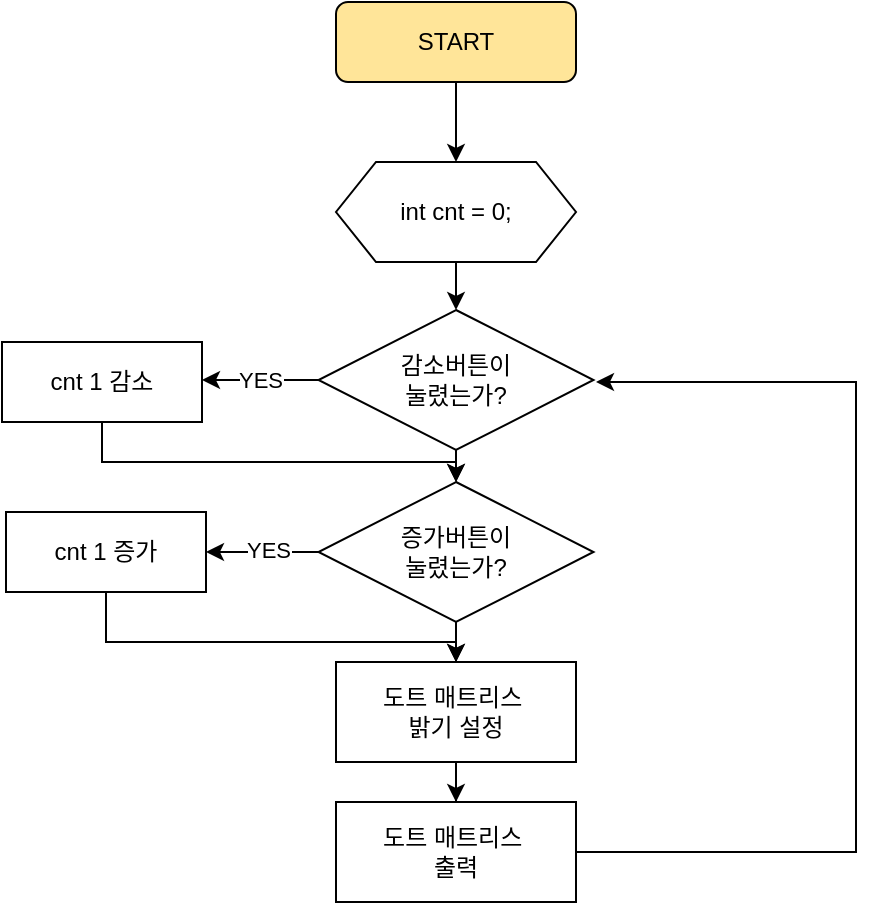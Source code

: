 <mxfile version="17.5.0" type="github"><diagram id="_ndrWpz5J2VWauTDhX6h" name="Page-1"><mxGraphModel dx="636" dy="860" grid="1" gridSize="10" guides="1" tooltips="1" connect="1" arrows="1" fold="1" page="1" pageScale="1" pageWidth="827" pageHeight="1169" math="0" shadow="0"><root><mxCell id="0"/><mxCell id="1" parent="0"/><mxCell id="GSWtAz5lr6cLdiuhMkdp-6" style="edgeStyle=orthogonalEdgeStyle;rounded=0;orthogonalLoop=1;jettySize=auto;html=1;" edge="1" parent="1" source="GSWtAz5lr6cLdiuhMkdp-2" target="GSWtAz5lr6cLdiuhMkdp-5"><mxGeometry relative="1" as="geometry"/></mxCell><mxCell id="GSWtAz5lr6cLdiuhMkdp-2" value="START" style="rounded=1;whiteSpace=wrap;html=1;fillColor=#FFE599;" vertex="1" parent="1"><mxGeometry x="320" y="90" width="120" height="40" as="geometry"/></mxCell><mxCell id="GSWtAz5lr6cLdiuhMkdp-9" style="edgeStyle=orthogonalEdgeStyle;rounded=0;orthogonalLoop=1;jettySize=auto;html=1;exitX=0.5;exitY=1;exitDx=0;exitDy=0;entryX=0.5;entryY=0;entryDx=0;entryDy=0;" edge="1" parent="1" source="GSWtAz5lr6cLdiuhMkdp-5" target="GSWtAz5lr6cLdiuhMkdp-7"><mxGeometry relative="1" as="geometry"/></mxCell><mxCell id="GSWtAz5lr6cLdiuhMkdp-5" value="int cnt = 0;" style="shape=hexagon;perimeter=hexagonPerimeter2;whiteSpace=wrap;html=1;fixedSize=1;fillColor=#FFFFFF;" vertex="1" parent="1"><mxGeometry x="320" y="170" width="120" height="50" as="geometry"/></mxCell><mxCell id="GSWtAz5lr6cLdiuhMkdp-10" value="YES" style="edgeStyle=orthogonalEdgeStyle;rounded=0;orthogonalLoop=1;jettySize=auto;html=1;exitX=0;exitY=0.5;exitDx=0;exitDy=0;" edge="1" parent="1" source="GSWtAz5lr6cLdiuhMkdp-7" target="GSWtAz5lr6cLdiuhMkdp-11"><mxGeometry relative="1" as="geometry"><mxPoint x="280" y="285" as="targetPoint"/><Array as="points"><mxPoint x="270" y="279"/><mxPoint x="270" y="279"/></Array></mxGeometry></mxCell><mxCell id="GSWtAz5lr6cLdiuhMkdp-17" style="edgeStyle=orthogonalEdgeStyle;rounded=0;orthogonalLoop=1;jettySize=auto;html=1;exitX=0.5;exitY=1;exitDx=0;exitDy=0;entryX=0.5;entryY=0;entryDx=0;entryDy=0;" edge="1" parent="1" source="GSWtAz5lr6cLdiuhMkdp-7" target="GSWtAz5lr6cLdiuhMkdp-8"><mxGeometry relative="1" as="geometry"/></mxCell><mxCell id="GSWtAz5lr6cLdiuhMkdp-7" value="감소버튼이 &lt;br&gt;눌렸는가?" style="rhombus;whiteSpace=wrap;html=1;fillColor=#FFFFFF;" vertex="1" parent="1"><mxGeometry x="311.25" y="244" width="137.5" height="70" as="geometry"/></mxCell><mxCell id="GSWtAz5lr6cLdiuhMkdp-14" style="edgeStyle=orthogonalEdgeStyle;rounded=0;orthogonalLoop=1;jettySize=auto;html=1;entryX=1;entryY=0.5;entryDx=0;entryDy=0;" edge="1" parent="1"><mxGeometry relative="1" as="geometry"><mxPoint x="311.25" y="365" as="sourcePoint"/><mxPoint x="255" y="365" as="targetPoint"/></mxGeometry></mxCell><mxCell id="GSWtAz5lr6cLdiuhMkdp-31" value="YES" style="edgeLabel;html=1;align=center;verticalAlign=middle;resizable=0;points=[];" vertex="1" connectable="0" parent="GSWtAz5lr6cLdiuhMkdp-14"><mxGeometry x="-0.067" y="-1" relative="1" as="geometry"><mxPoint as="offset"/></mxGeometry></mxCell><mxCell id="GSWtAz5lr6cLdiuhMkdp-23" style="edgeStyle=orthogonalEdgeStyle;rounded=0;orthogonalLoop=1;jettySize=auto;html=1;exitX=0.5;exitY=1;exitDx=0;exitDy=0;" edge="1" parent="1" source="GSWtAz5lr6cLdiuhMkdp-8" target="GSWtAz5lr6cLdiuhMkdp-24"><mxGeometry relative="1" as="geometry"><mxPoint x="380" y="420" as="targetPoint"/></mxGeometry></mxCell><mxCell id="GSWtAz5lr6cLdiuhMkdp-8" value="증가버튼이 &lt;br&gt;눌렸는가?" style="rhombus;whiteSpace=wrap;html=1;fillColor=#FFFFFF;" vertex="1" parent="1"><mxGeometry x="311.25" y="330" width="137.5" height="70" as="geometry"/></mxCell><mxCell id="GSWtAz5lr6cLdiuhMkdp-32" style="edgeStyle=orthogonalEdgeStyle;rounded=0;orthogonalLoop=1;jettySize=auto;html=1;exitX=0.5;exitY=1;exitDx=0;exitDy=0;entryX=0.5;entryY=0;entryDx=0;entryDy=0;" edge="1" parent="1" source="GSWtAz5lr6cLdiuhMkdp-11" target="GSWtAz5lr6cLdiuhMkdp-8"><mxGeometry relative="1" as="geometry"><Array as="points"><mxPoint x="203" y="320"/><mxPoint x="380" y="320"/></Array></mxGeometry></mxCell><mxCell id="GSWtAz5lr6cLdiuhMkdp-11" value="cnt 1 감소" style="rounded=0;whiteSpace=wrap;html=1;fillColor=#FFFFFF;" vertex="1" parent="1"><mxGeometry x="153" y="260" width="100" height="40" as="geometry"/></mxCell><mxCell id="GSWtAz5lr6cLdiuhMkdp-35" style="edgeStyle=orthogonalEdgeStyle;rounded=0;orthogonalLoop=1;jettySize=auto;html=1;" edge="1" parent="1" source="GSWtAz5lr6cLdiuhMkdp-13" target="GSWtAz5lr6cLdiuhMkdp-24"><mxGeometry relative="1" as="geometry"><Array as="points"><mxPoint x="205" y="410"/><mxPoint x="380" y="410"/></Array></mxGeometry></mxCell><mxCell id="GSWtAz5lr6cLdiuhMkdp-13" value="cnt 1 증가" style="rounded=0;whiteSpace=wrap;html=1;fillColor=#FFFFFF;" vertex="1" parent="1"><mxGeometry x="155" y="345" width="100" height="40" as="geometry"/></mxCell><mxCell id="GSWtAz5lr6cLdiuhMkdp-27" style="edgeStyle=orthogonalEdgeStyle;rounded=0;orthogonalLoop=1;jettySize=auto;html=1;entryX=0.5;entryY=0;entryDx=0;entryDy=0;" edge="1" parent="1" source="GSWtAz5lr6cLdiuhMkdp-24" target="GSWtAz5lr6cLdiuhMkdp-26"><mxGeometry relative="1" as="geometry"/></mxCell><mxCell id="GSWtAz5lr6cLdiuhMkdp-24" value="도트 매트리스&amp;nbsp;&lt;br&gt;밝기 설정" style="rounded=0;whiteSpace=wrap;html=1;fillColor=#FFFFFF;" vertex="1" parent="1"><mxGeometry x="320" y="420" width="120" height="50" as="geometry"/></mxCell><mxCell id="GSWtAz5lr6cLdiuhMkdp-30" style="edgeStyle=orthogonalEdgeStyle;rounded=0;orthogonalLoop=1;jettySize=auto;html=1;" edge="1" parent="1" source="GSWtAz5lr6cLdiuhMkdp-26"><mxGeometry relative="1" as="geometry"><mxPoint x="450" y="280" as="targetPoint"/><Array as="points"><mxPoint x="580" y="515"/><mxPoint x="580" y="280"/></Array></mxGeometry></mxCell><mxCell id="GSWtAz5lr6cLdiuhMkdp-26" value="도트 매트리스&amp;nbsp;&lt;br&gt;출력" style="rounded=0;whiteSpace=wrap;html=1;fillColor=#FFFFFF;" vertex="1" parent="1"><mxGeometry x="320" y="490" width="120" height="50" as="geometry"/></mxCell></root></mxGraphModel></diagram></mxfile>